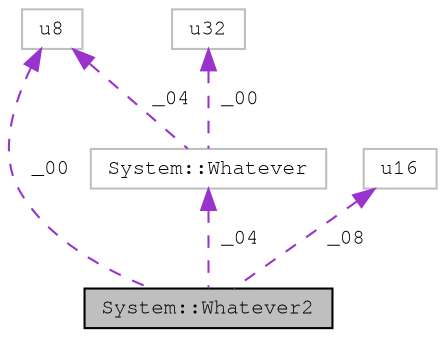 digraph "System::Whatever2"
{
 // LATEX_PDF_SIZE
  edge [fontname="FreeMono",fontsize="10",labelfontname="FreeMono",labelfontsize="10"];
  node [fontname="FreeMono",fontsize="10",shape=record];
  Node1 [label="System::Whatever2",height=0.2,width=0.4,color="black", fillcolor="grey75", style="filled", fontcolor="black",tooltip=" "];
  Node2 -> Node1 [dir="back",color="darkorchid3",fontsize="10",style="dashed",label=" _00" ,fontname="FreeMono"];
  Node2 [label="u8",height=0.2,width=0.4,color="grey75", fillcolor="white", style="filled",tooltip=" "];
  Node3 -> Node1 [dir="back",color="darkorchid3",fontsize="10",style="dashed",label=" _04" ,fontname="FreeMono"];
  Node3 [label="System::Whatever",height=0.2,width=0.4,color="grey75", fillcolor="white", style="filled",URL="$struct_system_1_1_whatever.html",tooltip=" "];
  Node4 -> Node3 [dir="back",color="darkorchid3",fontsize="10",style="dashed",label=" _00" ,fontname="FreeMono"];
  Node4 [label="u32",height=0.2,width=0.4,color="grey75", fillcolor="white", style="filled",tooltip=" "];
  Node2 -> Node3 [dir="back",color="darkorchid3",fontsize="10",style="dashed",label=" _04" ,fontname="FreeMono"];
  Node5 -> Node1 [dir="back",color="darkorchid3",fontsize="10",style="dashed",label=" _08" ,fontname="FreeMono"];
  Node5 [label="u16",height=0.2,width=0.4,color="grey75", fillcolor="white", style="filled",URL="$classu16.html",tooltip=" "];
}

